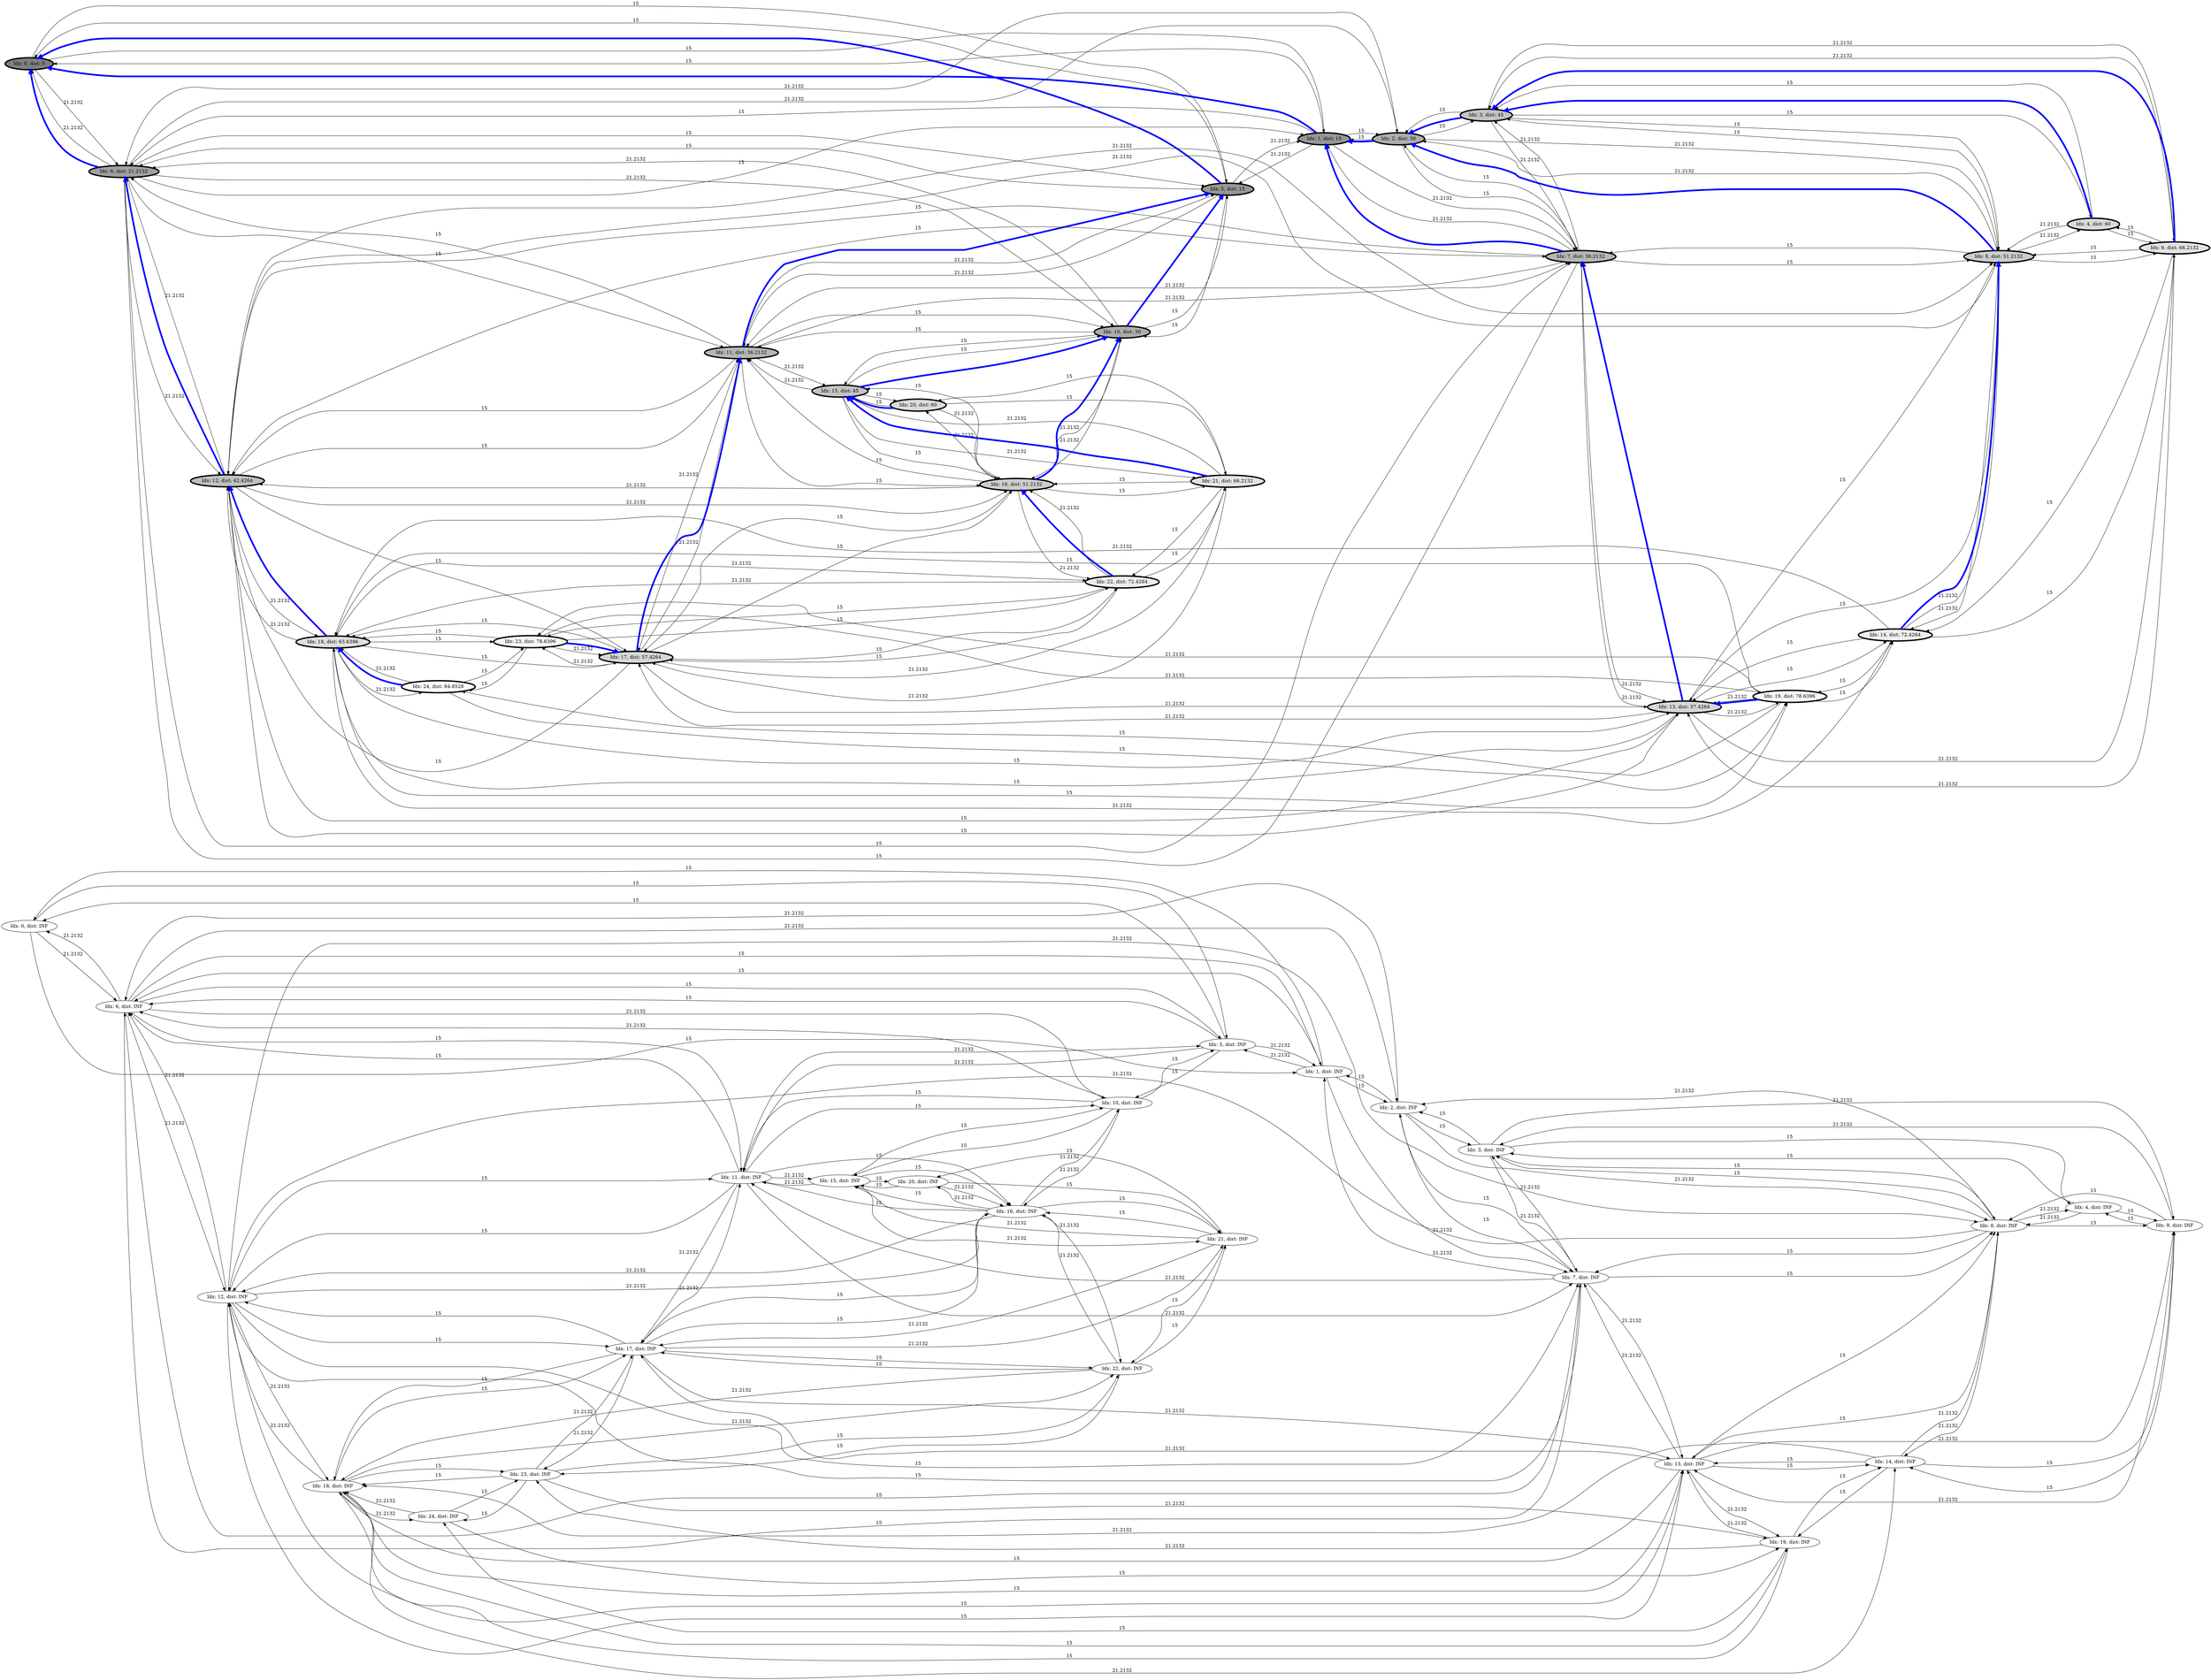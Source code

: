 digraph g
{ 
node [shape=none]
rankdir="LR"
node_0_0
[ shape = oval; fillcolor = "0.0 0.0 inf"; style=filled; label = "Idx: 0, dist: INF" ];
node_0_0 -> node_6_0 [ label="21.2132", len=2.12132 ]
node_0_0 -> node_1_0 [ label="15", len=1.5 ]
node_0_0 -> node_5_0 [ label="15", len=1.5 ]
node_1_0
[ shape = oval; fillcolor = "0.0 0.0 inf"; style=filled; label = "Idx: 1, dist: INF" ];
node_1_0 -> node_7_0 [ label="21.2132", len=2.12132 ]
node_1_0 -> node_2_0 [ label="15", len=1.5 ]
node_1_0 -> node_6_0 [ label="15", len=1.5 ]
node_1_0 -> node_5_0 [ label="21.2132", len=2.12132 ]
node_1_0 -> node_0_0 [ label="15", len=1.5 ]
node_2_0
[ shape = oval; fillcolor = "0.0 0.0 inf"; style=filled; label = "Idx: 2, dist: INF" ];
node_2_0 -> node_8_0 [ label="21.2132", len=2.12132 ]
node_2_0 -> node_3_0 [ label="15", len=1.5 ]
node_2_0 -> node_7_0 [ label="15", len=1.5 ]
node_2_0 -> node_6_0 [ label="21.2132", len=2.12132 ]
node_2_0 -> node_1_0 [ label="15", len=1.5 ]
node_3_0
[ shape = oval; fillcolor = "0.0 0.0 inf"; style=filled; label = "Idx: 3, dist: INF" ];
node_3_0 -> node_9_0 [ label="21.2132", len=2.12132 ]
node_3_0 -> node_4_0 [ label="15", len=1.5 ]
node_3_0 -> node_8_0 [ label="15", len=1.5 ]
node_3_0 -> node_7_0 [ label="21.2132", len=2.12132 ]
node_3_0 -> node_2_0 [ label="15", len=1.5 ]
node_4_0
[ shape = oval; fillcolor = "0.0 0.0 inf"; style=filled; label = "Idx: 4, dist: INF" ];
node_4_0 -> node_9_0 [ label="15", len=1.5 ]
node_4_0 -> node_8_0 [ label="21.2132", len=2.12132 ]
node_4_0 -> node_3_0 [ label="15", len=1.5 ]
node_5_0
[ shape = oval; fillcolor = "0.0 0.0 inf"; style=filled; label = "Idx: 5, dist: INF" ];
node_5_0 -> node_11_0 [ label="21.2132", len=2.12132 ]
node_5_0 -> node_6_0 [ label="15", len=1.5 ]
node_5_0 -> node_1_0 [ label="21.2132", len=2.12132 ]
node_5_0 -> node_10_0 [ label="15", len=1.5 ]
node_5_0 -> node_0_0 [ label="15", len=1.5 ]
node_6_0
[ shape = oval; fillcolor = "0.0 0.0 inf"; style=filled; label = "Idx: 6, dist: INF" ];
node_6_0 -> node_12_0 [ label="21.2132", len=2.12132 ]
node_6_0 -> node_7_0 [ label="15", len=1.5 ]
node_6_0 -> node_2_0 [ label="21.2132", len=2.12132 ]
node_6_0 -> node_11_0 [ label="15", len=1.5 ]
node_6_0 -> node_1_0 [ label="15", len=1.5 ]
node_6_0 -> node_10_0 [ label="21.2132", len=2.12132 ]
node_6_0 -> node_5_0 [ label="15", len=1.5 ]
node_6_0 -> node_0_0 [ label="21.2132", len=2.12132 ]
node_7_0
[ shape = oval; fillcolor = "0.0 0.0 inf"; style=filled; label = "Idx: 7, dist: INF" ];
node_7_0 -> node_13_0 [ label="21.2132", len=2.12132 ]
node_7_0 -> node_8_0 [ label="15", len=1.5 ]
node_7_0 -> node_3_0 [ label="21.2132", len=2.12132 ]
node_7_0 -> node_12_0 [ label="15", len=1.5 ]
node_7_0 -> node_2_0 [ label="15", len=1.5 ]
node_7_0 -> node_11_0 [ label="21.2132", len=2.12132 ]
node_7_0 -> node_6_0 [ label="15", len=1.5 ]
node_7_0 -> node_1_0 [ label="21.2132", len=2.12132 ]
node_8_0
[ shape = oval; fillcolor = "0.0 0.0 inf"; style=filled; label = "Idx: 8, dist: INF" ];
node_8_0 -> node_14_0 [ label="21.2132", len=2.12132 ]
node_8_0 -> node_9_0 [ label="15", len=1.5 ]
node_8_0 -> node_4_0 [ label="21.2132", len=2.12132 ]
node_8_0 -> node_13_0 [ label="15", len=1.5 ]
node_8_0 -> node_3_0 [ label="15", len=1.5 ]
node_8_0 -> node_12_0 [ label="21.2132", len=2.12132 ]
node_8_0 -> node_7_0 [ label="15", len=1.5 ]
node_8_0 -> node_2_0 [ label="21.2132", len=2.12132 ]
node_9_0
[ shape = oval; fillcolor = "0.0 0.0 inf"; style=filled; label = "Idx: 9, dist: INF" ];
node_9_0 -> node_14_0 [ label="15", len=1.5 ]
node_9_0 -> node_4_0 [ label="15", len=1.5 ]
node_9_0 -> node_13_0 [ label="21.2132", len=2.12132 ]
node_9_0 -> node_8_0 [ label="15", len=1.5 ]
node_9_0 -> node_3_0 [ label="21.2132", len=2.12132 ]
node_10_0
[ shape = oval; fillcolor = "0.0 0.0 inf"; style=filled; label = "Idx: 10, dist: INF" ];
node_10_0 -> node_16_0 [ label="21.2132", len=2.12132 ]
node_10_0 -> node_11_0 [ label="15", len=1.5 ]
node_10_0 -> node_6_0 [ label="21.2132", len=2.12132 ]
node_10_0 -> node_15_0 [ label="15", len=1.5 ]
node_10_0 -> node_5_0 [ label="15", len=1.5 ]
node_11_0
[ shape = oval; fillcolor = "0.0 0.0 inf"; style=filled; label = "Idx: 11, dist: INF" ];
node_11_0 -> node_17_0 [ label="21.2132", len=2.12132 ]
node_11_0 -> node_12_0 [ label="15", len=1.5 ]
node_11_0 -> node_7_0 [ label="21.2132", len=2.12132 ]
node_11_0 -> node_16_0 [ label="15", len=1.5 ]
node_11_0 -> node_6_0 [ label="15", len=1.5 ]
node_11_0 -> node_15_0 [ label="21.2132", len=2.12132 ]
node_11_0 -> node_10_0 [ label="15", len=1.5 ]
node_11_0 -> node_5_0 [ label="21.2132", len=2.12132 ]
node_12_0
[ shape = oval; fillcolor = "0.0 0.0 inf"; style=filled; label = "Idx: 12, dist: INF" ];
node_12_0 -> node_18_0 [ label="21.2132", len=2.12132 ]
node_12_0 -> node_13_0 [ label="15", len=1.5 ]
node_12_0 -> node_8_0 [ label="21.2132", len=2.12132 ]
node_12_0 -> node_17_0 [ label="15", len=1.5 ]
node_12_0 -> node_7_0 [ label="15", len=1.5 ]
node_12_0 -> node_16_0 [ label="21.2132", len=2.12132 ]
node_12_0 -> node_11_0 [ label="15", len=1.5 ]
node_12_0 -> node_6_0 [ label="21.2132", len=2.12132 ]
node_13_0
[ shape = oval; fillcolor = "0.0 0.0 inf"; style=filled; label = "Idx: 13, dist: INF" ];
node_13_0 -> node_19_0 [ label="21.2132", len=2.12132 ]
node_13_0 -> node_14_0 [ label="15", len=1.5 ]
node_13_0 -> node_9_0 [ label="21.2132", len=2.12132 ]
node_13_0 -> node_18_0 [ label="15", len=1.5 ]
node_13_0 -> node_8_0 [ label="15", len=1.5 ]
node_13_0 -> node_17_0 [ label="21.2132", len=2.12132 ]
node_13_0 -> node_12_0 [ label="15", len=1.5 ]
node_13_0 -> node_7_0 [ label="21.2132", len=2.12132 ]
node_14_0
[ shape = oval; fillcolor = "0.0 0.0 inf"; style=filled; label = "Idx: 14, dist: INF" ];
node_14_0 -> node_19_0 [ label="15", len=1.5 ]
node_14_0 -> node_9_0 [ label="15", len=1.5 ]
node_14_0 -> node_18_0 [ label="21.2132", len=2.12132 ]
node_14_0 -> node_13_0 [ label="15", len=1.5 ]
node_14_0 -> node_8_0 [ label="21.2132", len=2.12132 ]
node_15_0
[ shape = oval; fillcolor = "0.0 0.0 inf"; style=filled; label = "Idx: 15, dist: INF" ];
node_15_0 -> node_21_0 [ label="21.2132", len=2.12132 ]
node_15_0 -> node_16_0 [ label="15", len=1.5 ]
node_15_0 -> node_11_0 [ label="21.2132", len=2.12132 ]
node_15_0 -> node_20_0 [ label="15", len=1.5 ]
node_15_0 -> node_10_0 [ label="15", len=1.5 ]
node_16_0
[ shape = oval; fillcolor = "0.0 0.0 inf"; style=filled; label = "Idx: 16, dist: INF" ];
node_16_0 -> node_22_0 [ label="21.2132", len=2.12132 ]
node_16_0 -> node_17_0 [ label="15", len=1.5 ]
node_16_0 -> node_12_0 [ label="21.2132", len=2.12132 ]
node_16_0 -> node_21_0 [ label="15", len=1.5 ]
node_16_0 -> node_11_0 [ label="15", len=1.5 ]
node_16_0 -> node_20_0 [ label="21.2132", len=2.12132 ]
node_16_0 -> node_15_0 [ label="15", len=1.5 ]
node_16_0 -> node_10_0 [ label="21.2132", len=2.12132 ]
node_17_0
[ shape = oval; fillcolor = "0.0 0.0 inf"; style=filled; label = "Idx: 17, dist: INF" ];
node_17_0 -> node_23_0 [ label="21.2132", len=2.12132 ]
node_17_0 -> node_18_0 [ label="15", len=1.5 ]
node_17_0 -> node_13_0 [ label="21.2132", len=2.12132 ]
node_17_0 -> node_22_0 [ label="15", len=1.5 ]
node_17_0 -> node_12_0 [ label="15", len=1.5 ]
node_17_0 -> node_21_0 [ label="21.2132", len=2.12132 ]
node_17_0 -> node_16_0 [ label="15", len=1.5 ]
node_17_0 -> node_11_0 [ label="21.2132", len=2.12132 ]
node_18_0
[ shape = oval; fillcolor = "0.0 0.0 inf"; style=filled; label = "Idx: 18, dist: INF" ];
node_18_0 -> node_24_0 [ label="21.2132", len=2.12132 ]
node_18_0 -> node_19_0 [ label="15", len=1.5 ]
node_18_0 -> node_14_0 [ label="21.2132", len=2.12132 ]
node_18_0 -> node_23_0 [ label="15", len=1.5 ]
node_18_0 -> node_13_0 [ label="15", len=1.5 ]
node_18_0 -> node_22_0 [ label="21.2132", len=2.12132 ]
node_18_0 -> node_17_0 [ label="15", len=1.5 ]
node_18_0 -> node_12_0 [ label="21.2132", len=2.12132 ]
node_19_0
[ shape = oval; fillcolor = "0.0 0.0 inf"; style=filled; label = "Idx: 19, dist: INF" ];
node_19_0 -> node_24_0 [ label="15", len=1.5 ]
node_19_0 -> node_14_0 [ label="15", len=1.5 ]
node_19_0 -> node_23_0 [ label="21.2132", len=2.12132 ]
node_19_0 -> node_18_0 [ label="15", len=1.5 ]
node_19_0 -> node_13_0 [ label="21.2132", len=2.12132 ]
node_20_0
[ shape = oval; fillcolor = "0.0 0.0 inf"; style=filled; label = "Idx: 20, dist: INF" ];
node_20_0 -> node_21_0 [ label="15", len=1.5 ]
node_20_0 -> node_16_0 [ label="21.2132", len=2.12132 ]
node_20_0 -> node_15_0 [ label="15", len=1.5 ]
node_21_0
[ shape = oval; fillcolor = "0.0 0.0 inf"; style=filled; label = "Idx: 21, dist: INF" ];
node_21_0 -> node_22_0 [ label="15", len=1.5 ]
node_21_0 -> node_17_0 [ label="21.2132", len=2.12132 ]
node_21_0 -> node_16_0 [ label="15", len=1.5 ]
node_21_0 -> node_20_0 [ label="15", len=1.5 ]
node_21_0 -> node_15_0 [ label="21.2132", len=2.12132 ]
node_22_0
[ shape = oval; fillcolor = "0.0 0.0 inf"; style=filled; label = "Idx: 22, dist: INF" ];
node_22_0 -> node_23_0 [ label="15", len=1.5 ]
node_22_0 -> node_18_0 [ label="21.2132", len=2.12132 ]
node_22_0 -> node_17_0 [ label="15", len=1.5 ]
node_22_0 -> node_21_0 [ label="15", len=1.5 ]
node_22_0 -> node_16_0 [ label="21.2132", len=2.12132 ]
node_23_0
[ shape = oval; fillcolor = "0.0 0.0 inf"; style=filled; label = "Idx: 23, dist: INF" ];
node_23_0 -> node_24_0 [ label="15", len=1.5 ]
node_23_0 -> node_19_0 [ label="21.2132", len=2.12132 ]
node_23_0 -> node_18_0 [ label="15", len=1.5 ]
node_23_0 -> node_22_0 [ label="15", len=1.5 ]
node_23_0 -> node_17_0 [ label="21.2132", len=2.12132 ]
node_24_0
[ shape = oval; fillcolor = "0.0 0.0 inf"; style=filled; label = "Idx: 24, dist: INF" ];
node_24_0 -> node_19_0 [ label="15", len=1.5 ]
node_24_0 -> node_23_0 [ label="15", len=1.5 ]
node_24_0 -> node_18_0 [ label="21.2132", len=2.12132 ]
node_0_1
[ shape = oval; penwidth = 4; fillcolor = "0.0 0.0 0.5"; style=filled; label = "Idx: 0, dist: 0" ];
node_0_1 -> node_6_1 [ label="21.2132", len=2.12132 ]
node_0_1 -> node_1_1 [ label="15", len=1.5 ]
node_0_1 -> node_5_1 [ label="15", len=1.5 ]
node_1_1
[ shape = oval; penwidth = 4; fillcolor = "0.0 0.0 0.588388"; style=filled; label = "Idx: 1, dist: 15" ];
node_1_1 -> node_7_1 [ label="21.2132", len=2.12132 ]
node_1_1 -> node_2_1 [ label="15", len=1.5 ]
node_1_1 -> node_6_1 [ label="15", len=1.5 ]
node_1_1 -> node_5_1 [ label="21.2132", len=2.12132 ]
node_1_1 -> node_0_1 [ label="15", len=1.5 ]
node_1_1 -> node_0_1 [ color=blue, penwidth=5 len=0]
node_2_1
[ shape = oval; penwidth = 4; fillcolor = "0.0 0.0 0.676777"; style=filled; label = "Idx: 2, dist: 30" ];
node_2_1 -> node_8_1 [ label="21.2132", len=2.12132 ]
node_2_1 -> node_3_1 [ label="15", len=1.5 ]
node_2_1 -> node_7_1 [ label="15", len=1.5 ]
node_2_1 -> node_6_1 [ label="21.2132", len=2.12132 ]
node_2_1 -> node_1_1 [ label="15", len=1.5 ]
node_2_1 -> node_1_1 [ color=blue, penwidth=5 len=0]
node_3_1
[ shape = oval; penwidth = 4; fillcolor = "0.0 0.0 0.765165"; style=filled; label = "Idx: 3, dist: 45" ];
node_3_1 -> node_9_1 [ label="21.2132", len=2.12132 ]
node_3_1 -> node_4_1 [ label="15", len=1.5 ]
node_3_1 -> node_8_1 [ label="15", len=1.5 ]
node_3_1 -> node_7_1 [ label="21.2132", len=2.12132 ]
node_3_1 -> node_2_1 [ label="15", len=1.5 ]
node_3_1 -> node_2_1 [ color=blue, penwidth=5 len=21.2132]
node_4_1
[ shape = oval; penwidth = 4; fillcolor = "0.0 0.0 0.853553"; style=filled; label = "Idx: 4, dist: 60" ];
node_4_1 -> node_9_1 [ label="15", len=1.5 ]
node_4_1 -> node_8_1 [ label="21.2132", len=2.12132 ]
node_4_1 -> node_3_1 [ label="15", len=1.5 ]
node_4_1 -> node_3_1 [ color=blue, penwidth=5 len=15]
node_5_1
[ shape = oval; penwidth = 4; fillcolor = "0.0 0.0 0.588388"; style=filled; label = "Idx: 5, dist: 15" ];
node_5_1 -> node_11_1 [ label="21.2132", len=2.12132 ]
node_5_1 -> node_6_1 [ label="15", len=1.5 ]
node_5_1 -> node_1_1 [ label="21.2132", len=2.12132 ]
node_5_1 -> node_10_1 [ label="15", len=1.5 ]
node_5_1 -> node_0_1 [ label="15", len=1.5 ]
node_5_1 -> node_0_1 [ color=blue, penwidth=5 len=0]
node_6_1
[ shape = oval; penwidth = 4; fillcolor = "0.0 0.0 0.625"; style=filled; label = "Idx: 6, dist: 21.2132" ];
node_6_1 -> node_12_1 [ label="21.2132", len=2.12132 ]
node_6_1 -> node_7_1 [ label="15", len=1.5 ]
node_6_1 -> node_2_1 [ label="21.2132", len=2.12132 ]
node_6_1 -> node_11_1 [ label="15", len=1.5 ]
node_6_1 -> node_1_1 [ label="15", len=1.5 ]
node_6_1 -> node_10_1 [ label="21.2132", len=2.12132 ]
node_6_1 -> node_5_1 [ label="15", len=1.5 ]
node_6_1 -> node_0_1 [ label="21.2132", len=2.12132 ]
node_6_1 -> node_0_1 [ color=blue, penwidth=5 len=0]
node_7_1
[ shape = oval; penwidth = 4; fillcolor = "0.0 0.0 0.713388"; style=filled; label = "Idx: 7, dist: 36.2132" ];
node_7_1 -> node_13_1 [ label="21.2132", len=2.12132 ]
node_7_1 -> node_8_1 [ label="15", len=1.5 ]
node_7_1 -> node_3_1 [ label="21.2132", len=2.12132 ]
node_7_1 -> node_12_1 [ label="15", len=1.5 ]
node_7_1 -> node_2_1 [ label="15", len=1.5 ]
node_7_1 -> node_11_1 [ label="21.2132", len=2.12132 ]
node_7_1 -> node_6_1 [ label="15", len=1.5 ]
node_7_1 -> node_1_1 [ label="21.2132", len=2.12132 ]
node_7_1 -> node_1_1 [ color=blue, penwidth=5 len=0]
node_8_1
[ shape = oval; penwidth = 4; fillcolor = "0.0 0.0 0.801777"; style=filled; label = "Idx: 8, dist: 51.2132" ];
node_8_1 -> node_14_1 [ label="21.2132", len=2.12132 ]
node_8_1 -> node_9_1 [ label="15", len=1.5 ]
node_8_1 -> node_4_1 [ label="21.2132", len=2.12132 ]
node_8_1 -> node_13_1 [ label="15", len=1.5 ]
node_8_1 -> node_3_1 [ label="15", len=1.5 ]
node_8_1 -> node_12_1 [ label="21.2132", len=2.12132 ]
node_8_1 -> node_7_1 [ label="15", len=1.5 ]
node_8_1 -> node_2_1 [ label="21.2132", len=2.12132 ]
node_8_1 -> node_2_1 [ color=blue, penwidth=5 len=0]
node_9_1
[ shape = oval; penwidth = 4; fillcolor = "0.0 0.0 0.890165"; style=filled; label = "Idx: 9, dist: 66.2132" ];
node_9_1 -> node_14_1 [ label="15", len=1.5 ]
node_9_1 -> node_4_1 [ label="15", len=1.5 ]
node_9_1 -> node_13_1 [ label="21.2132", len=2.12132 ]
node_9_1 -> node_8_1 [ label="15", len=1.5 ]
node_9_1 -> node_3_1 [ label="21.2132", len=2.12132 ]
node_9_1 -> node_3_1 [ color=blue, penwidth=5 len=0]
node_10_1
[ shape = oval; penwidth = 4; fillcolor = "0.0 0.0 0.676777"; style=filled; label = "Idx: 10, dist: 30" ];
node_10_1 -> node_16_1 [ label="21.2132", len=2.12132 ]
node_10_1 -> node_11_1 [ label="15", len=1.5 ]
node_10_1 -> node_6_1 [ label="21.2132", len=2.12132 ]
node_10_1 -> node_15_1 [ label="15", len=1.5 ]
node_10_1 -> node_5_1 [ label="15", len=1.5 ]
node_10_1 -> node_5_1 [ color=blue, penwidth=5 len=0]
node_11_1
[ shape = oval; penwidth = 4; fillcolor = "0.0 0.0 0.713388"; style=filled; label = "Idx: 11, dist: 36.2132" ];
node_11_1 -> node_17_1 [ label="21.2132", len=2.12132 ]
node_11_1 -> node_12_1 [ label="15", len=1.5 ]
node_11_1 -> node_7_1 [ label="21.2132", len=2.12132 ]
node_11_1 -> node_16_1 [ label="15", len=1.5 ]
node_11_1 -> node_6_1 [ label="15", len=1.5 ]
node_11_1 -> node_15_1 [ label="21.2132", len=2.12132 ]
node_11_1 -> node_10_1 [ label="15", len=1.5 ]
node_11_1 -> node_5_1 [ label="21.2132", len=2.12132 ]
node_11_1 -> node_5_1 [ color=blue, penwidth=5 len=0]
node_12_1
[ shape = oval; penwidth = 4; fillcolor = "0.0 0.0 0.75"; style=filled; label = "Idx: 12, dist: 42.4264" ];
node_12_1 -> node_18_1 [ label="21.2132", len=2.12132 ]
node_12_1 -> node_13_1 [ label="15", len=1.5 ]
node_12_1 -> node_8_1 [ label="21.2132", len=2.12132 ]
node_12_1 -> node_17_1 [ label="15", len=1.5 ]
node_12_1 -> node_7_1 [ label="15", len=1.5 ]
node_12_1 -> node_16_1 [ label="21.2132", len=2.12132 ]
node_12_1 -> node_11_1 [ label="15", len=1.5 ]
node_12_1 -> node_6_1 [ label="21.2132", len=2.12132 ]
node_12_1 -> node_6_1 [ color=blue, penwidth=5 len=0]
node_13_1
[ shape = oval; penwidth = 4; fillcolor = "0.0 0.0 0.838388"; style=filled; label = "Idx: 13, dist: 57.4264" ];
node_13_1 -> node_19_1 [ label="21.2132", len=2.12132 ]
node_13_1 -> node_14_1 [ label="15", len=1.5 ]
node_13_1 -> node_9_1 [ label="21.2132", len=2.12132 ]
node_13_1 -> node_18_1 [ label="15", len=1.5 ]
node_13_1 -> node_8_1 [ label="15", len=1.5 ]
node_13_1 -> node_17_1 [ label="21.2132", len=2.12132 ]
node_13_1 -> node_12_1 [ label="15", len=1.5 ]
node_13_1 -> node_7_1 [ label="21.2132", len=2.12132 ]
node_13_1 -> node_7_1 [ color=blue, penwidth=5 len=0]
node_14_1
[ shape = oval; penwidth = 4; fillcolor = "0.0 0.0 0.926777"; style=filled; label = "Idx: 14, dist: 72.4264" ];
node_14_1 -> node_19_1 [ label="15", len=1.5 ]
node_14_1 -> node_9_1 [ label="15", len=1.5 ]
node_14_1 -> node_18_1 [ label="21.2132", len=2.12132 ]
node_14_1 -> node_13_1 [ label="15", len=1.5 ]
node_14_1 -> node_8_1 [ label="21.2132", len=2.12132 ]
node_14_1 -> node_8_1 [ color=blue, penwidth=5 len=0]
node_15_1
[ shape = oval; penwidth = 4; fillcolor = "0.0 0.0 0.765165"; style=filled; label = "Idx: 15, dist: 45" ];
node_15_1 -> node_21_1 [ label="21.2132", len=2.12132 ]
node_15_1 -> node_16_1 [ label="15", len=1.5 ]
node_15_1 -> node_11_1 [ label="21.2132", len=2.12132 ]
node_15_1 -> node_20_1 [ label="15", len=1.5 ]
node_15_1 -> node_10_1 [ label="15", len=1.5 ]
node_15_1 -> node_10_1 [ color=blue, penwidth=5 len=0]
node_16_1
[ shape = oval; penwidth = 4; fillcolor = "0.0 0.0 0.801777"; style=filled; label = "Idx: 16, dist: 51.2132" ];
node_16_1 -> node_22_1 [ label="21.2132", len=2.12132 ]
node_16_1 -> node_17_1 [ label="15", len=1.5 ]
node_16_1 -> node_12_1 [ label="21.2132", len=2.12132 ]
node_16_1 -> node_21_1 [ label="15", len=1.5 ]
node_16_1 -> node_11_1 [ label="15", len=1.5 ]
node_16_1 -> node_20_1 [ label="21.2132", len=2.12132 ]
node_16_1 -> node_15_1 [ label="15", len=1.5 ]
node_16_1 -> node_10_1 [ label="21.2132", len=2.12132 ]
node_16_1 -> node_10_1 [ color=blue, penwidth=5 len=0]
node_17_1
[ shape = oval; penwidth = 4; fillcolor = "0.0 0.0 0.838388"; style=filled; label = "Idx: 17, dist: 57.4264" ];
node_17_1 -> node_23_1 [ label="21.2132", len=2.12132 ]
node_17_1 -> node_18_1 [ label="15", len=1.5 ]
node_17_1 -> node_13_1 [ label="21.2132", len=2.12132 ]
node_17_1 -> node_22_1 [ label="15", len=1.5 ]
node_17_1 -> node_12_1 [ label="15", len=1.5 ]
node_17_1 -> node_21_1 [ label="21.2132", len=2.12132 ]
node_17_1 -> node_16_1 [ label="15", len=1.5 ]
node_17_1 -> node_11_1 [ label="21.2132", len=2.12132 ]
node_17_1 -> node_11_1 [ color=blue, penwidth=5 len=0]
node_18_1
[ shape = oval; penwidth = 4; fillcolor = "0.0 0.0 0.875"; style=filled; label = "Idx: 18, dist: 63.6396" ];
node_18_1 -> node_24_1 [ label="21.2132", len=2.12132 ]
node_18_1 -> node_19_1 [ label="15", len=1.5 ]
node_18_1 -> node_14_1 [ label="21.2132", len=2.12132 ]
node_18_1 -> node_23_1 [ label="15", len=1.5 ]
node_18_1 -> node_13_1 [ label="15", len=1.5 ]
node_18_1 -> node_22_1 [ label="21.2132", len=2.12132 ]
node_18_1 -> node_17_1 [ label="15", len=1.5 ]
node_18_1 -> node_12_1 [ label="21.2132", len=2.12132 ]
node_18_1 -> node_12_1 [ color=blue, penwidth=5 len=0]
node_19_1
[ shape = oval; penwidth = 4; fillcolor = "0.0 0.0 0.963388"; style=filled; label = "Idx: 19, dist: 78.6396" ];
node_19_1 -> node_24_1 [ label="15", len=1.5 ]
node_19_1 -> node_14_1 [ label="15", len=1.5 ]
node_19_1 -> node_23_1 [ label="21.2132", len=2.12132 ]
node_19_1 -> node_18_1 [ label="15", len=1.5 ]
node_19_1 -> node_13_1 [ label="21.2132", len=2.12132 ]
node_19_1 -> node_13_1 [ color=blue, penwidth=5 len=0]
node_20_1
[ shape = oval; penwidth = 4; fillcolor = "0.0 0.0 0.853553"; style=filled; label = "Idx: 20, dist: 60" ];
node_20_1 -> node_21_1 [ label="15", len=1.5 ]
node_20_1 -> node_16_1 [ label="21.2132", len=2.12132 ]
node_20_1 -> node_15_1 [ label="15", len=1.5 ]
node_20_1 -> node_15_1 [ color=blue, penwidth=5 len=0]
node_21_1
[ shape = oval; penwidth = 4; fillcolor = "0.0 0.0 0.890165"; style=filled; label = "Idx: 21, dist: 66.2132" ];
node_21_1 -> node_22_1 [ label="15", len=1.5 ]
node_21_1 -> node_17_1 [ label="21.2132", len=2.12132 ]
node_21_1 -> node_16_1 [ label="15", len=1.5 ]
node_21_1 -> node_20_1 [ label="15", len=1.5 ]
node_21_1 -> node_15_1 [ label="21.2132", len=2.12132 ]
node_21_1 -> node_15_1 [ color=blue, penwidth=5 len=0]
node_22_1
[ shape = oval; penwidth = 4; fillcolor = "0.0 0.0 0.926777"; style=filled; label = "Idx: 22, dist: 72.4264" ];
node_22_1 -> node_23_1 [ label="15", len=1.5 ]
node_22_1 -> node_18_1 [ label="21.2132", len=2.12132 ]
node_22_1 -> node_17_1 [ label="15", len=1.5 ]
node_22_1 -> node_21_1 [ label="15", len=1.5 ]
node_22_1 -> node_16_1 [ label="21.2132", len=2.12132 ]
node_22_1 -> node_16_1 [ color=blue, penwidth=5 len=0]
node_23_1
[ shape = oval; penwidth = 4; fillcolor = "0.0 0.0 0.963388"; style=filled; label = "Idx: 23, dist: 78.6396" ];
node_23_1 -> node_24_1 [ label="15", len=1.5 ]
node_23_1 -> node_19_1 [ label="21.2132", len=2.12132 ]
node_23_1 -> node_18_1 [ label="15", len=1.5 ]
node_23_1 -> node_22_1 [ label="15", len=1.5 ]
node_23_1 -> node_17_1 [ label="21.2132", len=2.12132 ]
node_23_1 -> node_17_1 [ color=blue, penwidth=5 len=0]
node_24_1
[ shape = oval; penwidth = 4; fillcolor = "0.0 0.0 1"; style=filled; label = "Idx: 24, dist: 84.8528" ];
node_24_1 -> node_19_1 [ label="15", len=1.5 ]
node_24_1 -> node_23_1 [ label="15", len=1.5 ]
node_24_1 -> node_18_1 [ label="21.2132", len=2.12132 ]
node_24_1 -> node_18_1 [ color=blue, penwidth=5 len=0]
}
